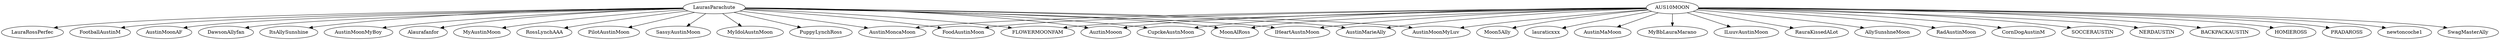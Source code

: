strict digraph {
"AUS10MOON" -> "newtoncoche1"
"AUS10MOON" -> "SwagMasterAlly"
"AUS10MOON" -> "Moon5Ally"
"AUS10MOON" -> "lauraticxxx"
"AUS10MOON" -> "IHeartAustnMoon"
"AUS10MOON" -> "AustinMarieAlly"
"AUS10MOON" -> "AustinMoonMyLuv"
"AUS10MOON" -> "AustinMaMoon"
"AUS10MOON" -> "MyBbLauraMarano"
"AUS10MOON" -> "AustinMoncaMoon"
"AUS10MOON" -> "ILuuvAustinMoon"
"AUS10MOON" -> "RauraKissedALot"
"AUS10MOON" -> "AllySunshneMoon"
"AUS10MOON" -> "FoodAustinMoon"
"AUS10MOON" -> "FLOWERMOONFAM"
"AUS10MOON" -> "AuztinMooon"
"AUS10MOON" -> "RadAustinMoon"
"AUS10MOON" -> "CupckeAustnMoon"
"AUS10MOON" -> "CornDogAustinM"
"AUS10MOON" -> "MoonAlRoss"
"AUS10MOON" -> "SOCCERAUSTlN"
"AUS10MOON" -> "NERDAUSTlN"
"AUS10MOON" -> "BACKPACKAUSTIN"
"AUS10MOON" -> "HOMlEROSS"
"AUS10MOON" -> "PRADAROSS"
"LaurasParachute" -> "DawsonAllyfan"
"LaurasParachute" -> "ItsAllySunshine"
"LaurasParachute" -> "AustinMoonMyBoy"
"LaurasParachute" -> "FLOWERMOONFAM"
"LaurasParachute" -> "Alaurafanfor"
"LaurasParachute" -> "MyAustinMoon"
"LaurasParachute" -> "AustinMoonMyLuv"
"LaurasParachute" -> "AustinMoncaMoon"
"LaurasParachute" -> "AustinMarieAlly"
"LaurasParachute" -> "IHeartAustnMoon"
"LaurasParachute" -> "AuztinMooon"
"LaurasParachute" -> "FoodAustinMoon"
"LaurasParachute" -> "RossLynchAAA"
"LaurasParachute" -> "CupckeAustnMoon"
"LaurasParachute" -> "PilotAustinMoon"
"LaurasParachute" -> "SassyAustinMoon"
"LaurasParachute" -> "MyIdolAustnMoon"
"LaurasParachute" -> "PuppyLynchRoss"
"LaurasParachute" -> "LauraRossPerfec"
"LaurasParachute" -> "FootballAustinM"
"LaurasParachute" -> "AustinMoonAF"
"LaurasParachute" -> "MoonAlRoss"
}